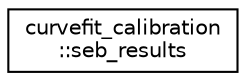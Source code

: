 digraph "Graphical Class Hierarchy"
{
  edge [fontname="Helvetica",fontsize="10",labelfontname="Helvetica",labelfontsize="10"];
  node [fontname="Helvetica",fontsize="10",shape=record];
  rankdir="LR";
  Node1 [label="curvefit_calibration\l::seb_results",height=0.2,width=0.4,color="black", fillcolor="white", style="filled",URL="$structcurvefit__calibration_1_1seb__results.html",tooltip="Defines a container for static error band related information. "];
}
